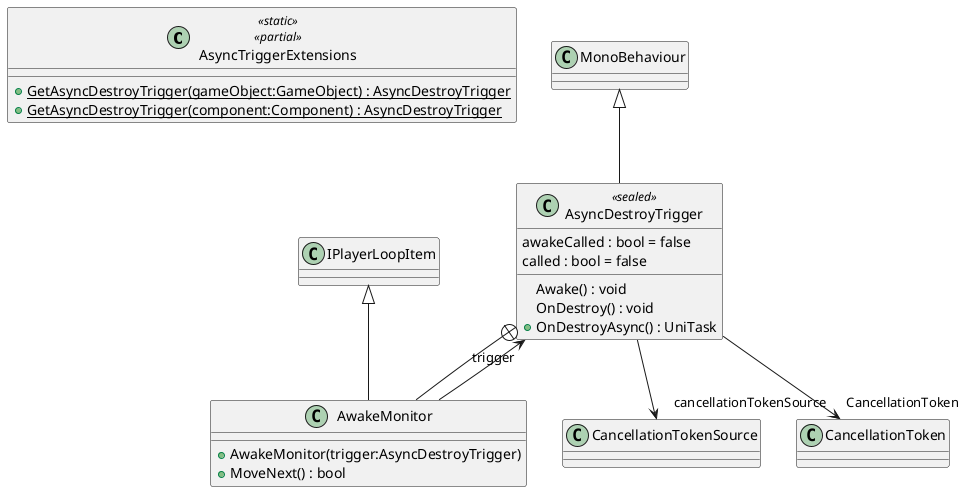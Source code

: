 @startuml
class AsyncTriggerExtensions <<static>> <<partial>> {
    + {static} GetAsyncDestroyTrigger(gameObject:GameObject) : AsyncDestroyTrigger
    + {static} GetAsyncDestroyTrigger(component:Component) : AsyncDestroyTrigger
}
class AsyncDestroyTrigger <<sealed>> {
    awakeCalled : bool = false
    called : bool = false
    Awake() : void
    OnDestroy() : void
    + OnDestroyAsync() : UniTask
}
class AwakeMonitor {
    + AwakeMonitor(trigger:AsyncDestroyTrigger)
    + MoveNext() : bool
}
MonoBehaviour <|-- AsyncDestroyTrigger
AsyncDestroyTrigger --> "cancellationTokenSource" CancellationTokenSource
AsyncDestroyTrigger --> "CancellationToken" CancellationToken
AsyncDestroyTrigger +-- AwakeMonitor
IPlayerLoopItem <|-- AwakeMonitor
AwakeMonitor --> "trigger" AsyncDestroyTrigger
@enduml
